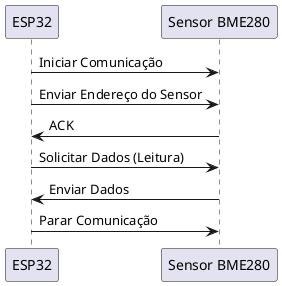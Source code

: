 @startuml ESP32-BME280

participant ESP32 as ESP32
participant "Sensor BME280" as BME280

ESP32 -> BME280: Iniciar Comunicação
ESP32 -> BME280: Enviar Endereço do Sensor
BME280 -> ESP32: ACK
ESP32 -> BME280: Solicitar Dados (Leitura)
BME280 -> ESP32: Enviar Dados
ESP32 -> BME280: Parar Comunicação

@enduml
